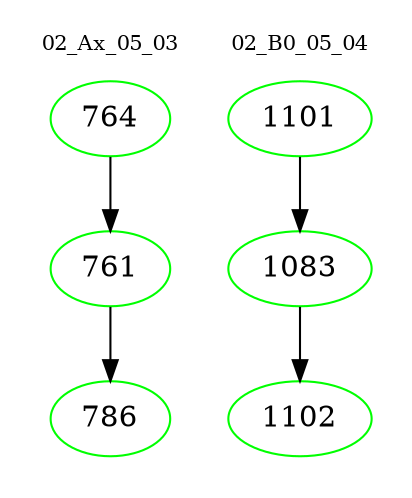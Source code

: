 digraph{
subgraph cluster_0 {
color = white
label = "02_Ax_05_03";
fontsize=10;
T0_764 [label="764", color="green"]
T0_764 -> T0_761 [color="black"]
T0_761 [label="761", color="green"]
T0_761 -> T0_786 [color="black"]
T0_786 [label="786", color="green"]
}
subgraph cluster_1 {
color = white
label = "02_B0_05_04";
fontsize=10;
T1_1101 [label="1101", color="green"]
T1_1101 -> T1_1083 [color="black"]
T1_1083 [label="1083", color="green"]
T1_1083 -> T1_1102 [color="black"]
T1_1102 [label="1102", color="green"]
}
}
